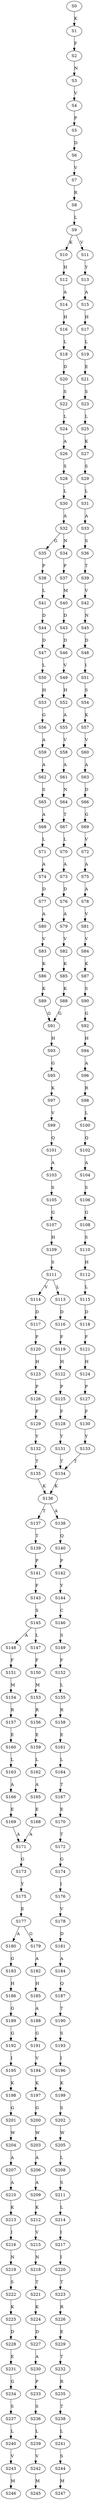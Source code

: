strict digraph  {
	S0 -> S1 [ label = K ];
	S1 -> S2 [ label = F ];
	S2 -> S3 [ label = N ];
	S3 -> S4 [ label = V ];
	S4 -> S5 [ label = P ];
	S5 -> S6 [ label = D ];
	S6 -> S7 [ label = V ];
	S7 -> S8 [ label = R ];
	S8 -> S9 [ label = L ];
	S9 -> S10 [ label = K ];
	S9 -> S11 [ label = V ];
	S10 -> S12 [ label = H ];
	S11 -> S13 [ label = Y ];
	S12 -> S14 [ label = A ];
	S13 -> S15 [ label = A ];
	S14 -> S16 [ label = H ];
	S15 -> S17 [ label = H ];
	S16 -> S18 [ label = L ];
	S17 -> S19 [ label = L ];
	S18 -> S20 [ label = D ];
	S19 -> S21 [ label = E ];
	S20 -> S22 [ label = S ];
	S21 -> S23 [ label = S ];
	S22 -> S24 [ label = L ];
	S23 -> S25 [ label = L ];
	S24 -> S26 [ label = A ];
	S25 -> S27 [ label = K ];
	S26 -> S28 [ label = S ];
	S27 -> S29 [ label = S ];
	S28 -> S30 [ label = L ];
	S29 -> S31 [ label = L ];
	S30 -> S32 [ label = A ];
	S31 -> S33 [ label = A ];
	S32 -> S34 [ label = N ];
	S32 -> S35 [ label = G ];
	S33 -> S36 [ label = S ];
	S34 -> S37 [ label = P ];
	S35 -> S38 [ label = P ];
	S36 -> S39 [ label = T ];
	S37 -> S40 [ label = M ];
	S38 -> S41 [ label = L ];
	S39 -> S42 [ label = V ];
	S40 -> S43 [ label = D ];
	S41 -> S44 [ label = D ];
	S42 -> S45 [ label = N ];
	S43 -> S46 [ label = D ];
	S44 -> S47 [ label = D ];
	S45 -> S48 [ label = D ];
	S46 -> S49 [ label = V ];
	S47 -> S50 [ label = L ];
	S48 -> S51 [ label = I ];
	S49 -> S52 [ label = H ];
	S50 -> S53 [ label = H ];
	S51 -> S54 [ label = S ];
	S52 -> S55 [ label = A ];
	S53 -> S56 [ label = G ];
	S54 -> S57 [ label = K ];
	S55 -> S58 [ label = V ];
	S56 -> S59 [ label = A ];
	S57 -> S60 [ label = V ];
	S58 -> S61 [ label = A ];
	S59 -> S62 [ label = A ];
	S60 -> S63 [ label = A ];
	S61 -> S64 [ label = N ];
	S62 -> S65 [ label = S ];
	S63 -> S66 [ label = D ];
	S64 -> S67 [ label = T ];
	S65 -> S68 [ label = A ];
	S66 -> S69 [ label = G ];
	S67 -> S70 [ label = L ];
	S68 -> S71 [ label = L ];
	S69 -> S72 [ label = V ];
	S70 -> S73 [ label = A ];
	S71 -> S74 [ label = A ];
	S72 -> S75 [ label = A ];
	S73 -> S76 [ label = D ];
	S74 -> S77 [ label = D ];
	S75 -> S78 [ label = A ];
	S76 -> S79 [ label = A ];
	S77 -> S80 [ label = A ];
	S78 -> S81 [ label = V ];
	S79 -> S82 [ label = V ];
	S80 -> S83 [ label = V ];
	S81 -> S84 [ label = V ];
	S82 -> S85 [ label = K ];
	S83 -> S86 [ label = K ];
	S84 -> S87 [ label = K ];
	S85 -> S88 [ label = K ];
	S86 -> S89 [ label = K ];
	S87 -> S90 [ label = S ];
	S88 -> S91 [ label = G ];
	S89 -> S91 [ label = G ];
	S90 -> S92 [ label = G ];
	S91 -> S93 [ label = H ];
	S92 -> S94 [ label = H ];
	S93 -> S95 [ label = G ];
	S94 -> S96 [ label = A ];
	S95 -> S97 [ label = K ];
	S96 -> S98 [ label = R ];
	S97 -> S99 [ label = V ];
	S98 -> S100 [ label = L ];
	S99 -> S101 [ label = Q ];
	S100 -> S102 [ label = Q ];
	S101 -> S103 [ label = A ];
	S102 -> S104 [ label = A ];
	S103 -> S105 [ label = S ];
	S104 -> S106 [ label = S ];
	S105 -> S107 [ label = G ];
	S106 -> S108 [ label = G ];
	S107 -> S109 [ label = H ];
	S108 -> S110 [ label = S ];
	S109 -> S111 [ label = S ];
	S110 -> S112 [ label = H ];
	S111 -> S113 [ label = L ];
	S111 -> S114 [ label = V ];
	S112 -> S115 [ label = L ];
	S113 -> S116 [ label = D ];
	S114 -> S117 [ label = D ];
	S115 -> S118 [ label = D ];
	S116 -> S119 [ label = F ];
	S117 -> S120 [ label = F ];
	S118 -> S121 [ label = F ];
	S119 -> S122 [ label = H ];
	S120 -> S123 [ label = H ];
	S121 -> S124 [ label = H ];
	S122 -> S125 [ label = P ];
	S123 -> S126 [ label = P ];
	S124 -> S127 [ label = P ];
	S125 -> S128 [ label = F ];
	S126 -> S129 [ label = F ];
	S127 -> S130 [ label = F ];
	S128 -> S131 [ label = Y ];
	S129 -> S132 [ label = Y ];
	S130 -> S133 [ label = Y ];
	S131 -> S134 [ label = T ];
	S132 -> S135 [ label = T ];
	S133 -> S134 [ label = T ];
	S134 -> S136 [ label = K ];
	S135 -> S136 [ label = K ];
	S136 -> S137 [ label = T ];
	S136 -> S138 [ label = A ];
	S137 -> S139 [ label = T ];
	S138 -> S140 [ label = Q ];
	S139 -> S141 [ label = P ];
	S140 -> S142 [ label = P ];
	S141 -> S143 [ label = F ];
	S142 -> S144 [ label = Y ];
	S143 -> S145 [ label = S ];
	S144 -> S146 [ label = C ];
	S145 -> S147 [ label = L ];
	S145 -> S148 [ label = A ];
	S146 -> S149 [ label = S ];
	S147 -> S150 [ label = F ];
	S148 -> S151 [ label = F ];
	S149 -> S152 [ label = F ];
	S150 -> S153 [ label = M ];
	S151 -> S154 [ label = M ];
	S152 -> S155 [ label = L ];
	S153 -> S156 [ label = R ];
	S154 -> S157 [ label = R ];
	S155 -> S158 [ label = R ];
	S156 -> S159 [ label = E ];
	S157 -> S160 [ label = E ];
	S158 -> S161 [ label = E ];
	S159 -> S162 [ label = L ];
	S160 -> S163 [ label = L ];
	S161 -> S164 [ label = L ];
	S162 -> S165 [ label = A ];
	S163 -> S166 [ label = A ];
	S164 -> S167 [ label = T ];
	S165 -> S168 [ label = E ];
	S166 -> S169 [ label = E ];
	S167 -> S170 [ label = E ];
	S168 -> S171 [ label = A ];
	S169 -> S171 [ label = A ];
	S170 -> S172 [ label = T ];
	S171 -> S173 [ label = G ];
	S172 -> S174 [ label = G ];
	S173 -> S175 [ label = Y ];
	S174 -> S176 [ label = I ];
	S175 -> S177 [ label = E ];
	S176 -> S178 [ label = V ];
	S177 -> S179 [ label = G ];
	S177 -> S180 [ label = A ];
	S178 -> S181 [ label = D ];
	S179 -> S182 [ label = A ];
	S180 -> S183 [ label = G ];
	S181 -> S184 [ label = A ];
	S182 -> S185 [ label = H ];
	S183 -> S186 [ label = H ];
	S184 -> S187 [ label = Q ];
	S185 -> S188 [ label = A ];
	S186 -> S189 [ label = G ];
	S187 -> S190 [ label = T ];
	S188 -> S191 [ label = G ];
	S189 -> S192 [ label = G ];
	S190 -> S193 [ label = S ];
	S191 -> S194 [ label = V ];
	S192 -> S195 [ label = I ];
	S193 -> S196 [ label = I ];
	S194 -> S197 [ label = K ];
	S195 -> S198 [ label = K ];
	S196 -> S199 [ label = K ];
	S197 -> S200 [ label = G ];
	S198 -> S201 [ label = G ];
	S199 -> S202 [ label = S ];
	S200 -> S203 [ label = W ];
	S201 -> S204 [ label = W ];
	S202 -> S205 [ label = W ];
	S203 -> S206 [ label = A ];
	S204 -> S207 [ label = A ];
	S205 -> S208 [ label = L ];
	S206 -> S209 [ label = A ];
	S207 -> S210 [ label = A ];
	S208 -> S211 [ label = S ];
	S209 -> S212 [ label = K ];
	S210 -> S213 [ label = K ];
	S211 -> S214 [ label = L ];
	S212 -> S215 [ label = V ];
	S213 -> S216 [ label = I ];
	S214 -> S217 [ label = I ];
	S215 -> S218 [ label = N ];
	S216 -> S219 [ label = N ];
	S217 -> S220 [ label = I ];
	S218 -> S221 [ label = T ];
	S219 -> S222 [ label = S ];
	S220 -> S223 [ label = T ];
	S221 -> S224 [ label = K ];
	S222 -> S225 [ label = K ];
	S223 -> S226 [ label = R ];
	S224 -> S227 [ label = D ];
	S225 -> S228 [ label = D ];
	S226 -> S229 [ label = E ];
	S227 -> S230 [ label = A ];
	S228 -> S231 [ label = E ];
	S229 -> S232 [ label = T ];
	S230 -> S233 [ label = P ];
	S231 -> S234 [ label = G ];
	S232 -> S235 [ label = R ];
	S233 -> S236 [ label = S ];
	S234 -> S237 [ label = S ];
	S235 -> S238 [ label = T ];
	S236 -> S239 [ label = L ];
	S237 -> S240 [ label = L ];
	S238 -> S241 [ label = L ];
	S239 -> S242 [ label = V ];
	S240 -> S243 [ label = V ];
	S241 -> S244 [ label = S ];
	S242 -> S245 [ label = M ];
	S243 -> S246 [ label = M ];
	S244 -> S247 [ label = M ];
}
